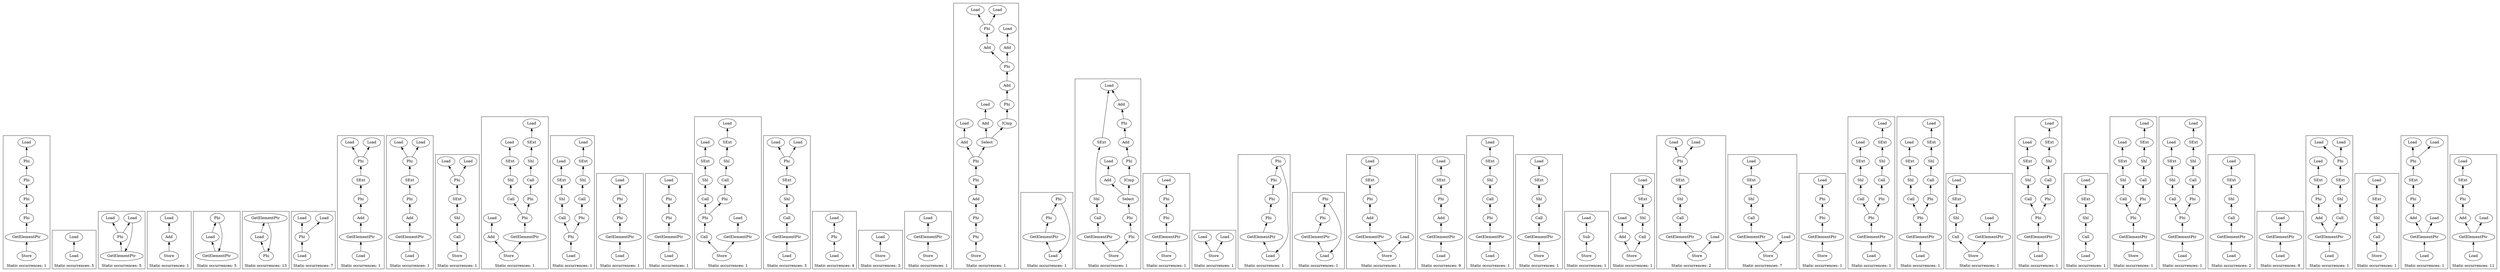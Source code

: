 strict digraph {
rankdir=BT
subgraph {
"0_714" [label="Phi"]
"0_714" -> {
"0_703"
"0_703"
"0_703"
"0_703"
"0_703"
}
"0_499" [label="Phi"]
"0_499" -> {
"0_485"
"0_485"
"0_485"
"0_485"
"0_485"
}
"0_584" [label="GetElementPtr"]
"0_584" -> {
"0_499"
"0_499"
"0_499"
"0_499"
"0_499"
}
"0_703" [label="Phi"]
"0_703" -> {
"0_607"
"0_607"
"0_607"
"0_607"
"0_607"
}
"0_607" [label="Load"]
"0_607" [label="Load"]
"0_607" [label="Load"]
"0_607" [label="Load"]
"0_607" [label="Load"]
"0_585" [label="Store"]
"0_585" -> {
"0_584"
"0_584"
"0_584"
"0_584"
"0_584"
}
"0_485" [label="Phi"]
"0_485" -> {
"0_714"
"0_714"
"0_714"
"0_714"
"0_714"
}
cluster=true
label=<Static occurrences: 1>
}
subgraph {
"1_206" [label="Load"]
"1_206" -> {
"1_178"
}
"1_178" [label="Load"]
cluster=true
label=<Static occurrences: 5>
}
subgraph {
"2_381" [label="GetElementPtr"]
"2_381" -> {
"2_348"
"2_348"
}
"2_382" [label="Load"]
"2_382" -> {
"2_381"
"2_381"
}
"2_348" [label="Phi"]
"2_348" -> {
"2_382"
"2_344"
}
"2_344" [label="Load"]
cluster=true
label=<Static occurrences: 5>
}
subgraph {
"3_43" [label="Add"]
"3_43" -> {
"3_35"
}
"3_35" [label="Load"]
"3_44" [label="Store"]
"3_44" -> {
"3_43"
}
cluster=true
label=<Static occurrences: 1>
}
subgraph {
"4_203" [label="GetElementPtr"]
"4_203" -> {
"4_178"
}
"4_178" [label="Load"]
"4_178" -> {
"4_177"
}
"4_177" [label="Phi"]
"4_177" -> {
"4_203"
}
cluster=true
label=<Static occurrences: 5>
}
subgraph {
"5_268" [label="Phi"]
"5_268" -> {
"5_302"
}
"5_301" [label="GetElementPtr"]
"5_301" -> {
"5_268"
}
"5_302" [label="Load"]
"5_302" -> {
"5_301"
}
cluster=true
label=<Static occurrences: 13>
}
subgraph {
"6_350" [label="Load"]
"6_350" -> {
"6_348"
"6_348"
}
"6_348" [label="Phi"]
"6_348" -> {
"6_382"
"6_344"
}
"6_382" [label="Load"]
"6_344" [label="Load"]
cluster=true
label=<Static occurrences: 7>
}
subgraph {
"7_554" [label="Load"]
"7_554" -> {
"7_553"
"7_553"
}
"7_507" [label="SExt"]
"7_507" -> {
"7_498"
"7_498"
}
"7_550" [label="Add"]
"7_550" -> {
"7_549"
"7_549"
}
"7_549" [label="Phi"]
"7_549" -> {
"7_507"
"7_507"
}
"7_498" [label="Phi"]
"7_498" -> {
"7_492"
"7_710"
}
"7_492" [label="Load"]
"7_710" [label="Load"]
"7_553" [label="GetElementPtr"]
"7_553" -> {
"7_550"
"7_550"
}
cluster=true
label=<Static occurrences: 1>
}
subgraph {
"8_507" [label="SExt"]
"8_507" -> {
"8_498"
"8_498"
}
"8_574" [label="GetElementPtr"]
"8_574" -> {
"8_570"
"8_570"
}
"8_565" [label="Phi"]
"8_565" -> {
"8_507"
"8_507"
}
"8_498" [label="Phi"]
"8_498" -> {
"8_492"
"8_710"
}
"8_492" [label="Load"]
"8_710" [label="Load"]
"8_570" [label="Add"]
"8_570" -> {
"8_565"
"8_565"
}
"8_575" [label="Load"]
"8_575" -> {
"8_574"
"8_574"
}
cluster=true
label=<Static occurrences: 1>
}
subgraph {
"9_604" [label="Store"]
"9_604" -> {
"9_587"
"9_587"
}
"9_587" [label="Call"]
"9_587" -> {
"9_508"
"9_508"
}
"9_508" [label="Shl"]
"9_508" -> {
"9_507"
"9_507"
}
"9_498" [label="Phi"]
"9_498" -> {
"9_492"
"9_710"
}
"9_492" [label="Load"]
"9_710" [label="Load"]
"9_507" [label="SExt"]
"9_507" -> {
"9_498"
"9_498"
}
cluster=true
label=<Static occurrences: 1>
}
subgraph {
"10_785" [label="Add"]
"10_785" -> {
"10_777"
}
"10_777" [label="Load"]
"10_776" [label="GetElementPtr"]
"10_776" -> {
"10_761"
"10_761"
}
"10_743" [label="SExt"]
"10_743" -> {
"10_742"
}
"10_742" [label="Load"]
"10_744" [label="Shl"]
"10_744" -> {
"10_743"
}
"10_786" [label="Store"]
"10_786" -> {
"10_785"
"10_776"
"10_776"
}
"10_893" [label="Call"]
"10_893" -> {
"10_892"
}
"10_891" [label="SExt"]
"10_891" -> {
"10_888"
}
"10_888" [label="Load"]
"10_761" [label="Phi"]
"10_761" -> {
"10_745"
"10_925"
}
"10_925" [label="Phi"]
"10_925" -> {
"10_893"
}
"10_892" [label="Shl"]
"10_892" -> {
"10_891"
}
"10_745" [label="Call"]
"10_745" -> {
"10_744"
}
cluster=true
label=<Static occurrences: 1>
}
subgraph {
"11_743" [label="SExt"]
"11_743" -> {
"11_742"
}
"11_742" [label="Load"]
"11_814" [label="Load"]
"11_814" -> {
"11_761"
"11_761"
}
"11_744" [label="Shl"]
"11_744" -> {
"11_743"
}
"11_893" [label="Call"]
"11_893" -> {
"11_892"
}
"11_891" [label="SExt"]
"11_891" -> {
"11_888"
}
"11_888" [label="Load"]
"11_761" [label="Phi"]
"11_761" -> {
"11_745"
"11_925"
}
"11_925" [label="Phi"]
"11_925" -> {
"11_893"
}
"11_892" [label="Shl"]
"11_892" -> {
"11_891"
}
"11_745" [label="Call"]
"11_745" -> {
"11_744"
}
cluster=true
label=<Static occurrences: 1>
}
subgraph {
"12_762" [label="Phi"]
"12_762" -> {
"12_926"
"12_926"
"12_926"
}
"12_839" [label="GetElementPtr"]
"12_839" -> {
"12_762"
"12_762"
"12_762"
}
"12_926" [label="Phi"]
"12_926" -> {
"12_880"
"12_880"
"12_880"
}
"12_880" [label="Load"]
"12_880" [label="Load"]
"12_880" [label="Load"]
"12_866" [label="Load"]
"12_866" -> {
"12_839"
"12_839"
"12_839"
}
cluster=true
label=<Static occurrences: 1>
}
subgraph {
"13_872" [label="Load"]
"13_872" -> {
"13_839"
"13_839"
"13_839"
}
"13_762" [label="Phi"]
"13_762" -> {
"13_926"
"13_926"
"13_926"
}
"13_839" [label="GetElementPtr"]
"13_839" -> {
"13_762"
"13_762"
"13_762"
}
"13_926" [label="Phi"]
"13_926" -> {
"13_880"
"13_880"
"13_880"
}
"13_880" [label="Load"]
"13_880" [label="Load"]
"13_880" [label="Load"]
cluster=true
label=<Static occurrences: 1>
}
subgraph {
"14_871" [label="Call"]
"14_871" -> {
"14_761"
"14_761"
}
"14_743" [label="SExt"]
"14_743" -> {
"14_742"
}
"14_742" [label="Load"]
"14_744" [label="Shl"]
"14_744" -> {
"14_743"
}
"14_873" [label="GetElementPtr"]
"14_873" -> {
"14_872"
}
"14_872" [label="Load"]
"14_893" [label="Call"]
"14_893" -> {
"14_892"
}
"14_891" [label="SExt"]
"14_891" -> {
"14_888"
}
"14_888" [label="Load"]
"14_761" [label="Phi"]
"14_761" -> {
"14_745"
"14_925"
}
"14_925" [label="Phi"]
"14_925" -> {
"14_893"
}
"14_892" [label="Shl"]
"14_892" -> {
"14_891"
}
"14_745" [label="Call"]
"14_745" -> {
"14_744"
}
"14_874" [label="Store"]
"14_874" -> {
"14_871"
"14_871"
"14_873"
}
cluster=true
label=<Static occurrences: 1>
}
subgraph {
"15_551" [label="GetElementPtr"]
"15_551" -> {
"15_509"
"15_509"
}
"15_552" [label="Load"]
"15_552" -> {
"15_551"
"15_551"
}
"15_509" [label="Call"]
"15_509" -> {
"15_508"
"15_508"
}
"15_508" [label="Shl"]
"15_508" -> {
"15_507"
"15_507"
}
"15_498" [label="Phi"]
"15_498" -> {
"15_492"
"15_710"
}
"15_492" [label="Load"]
"15_710" [label="Load"]
"15_507" [label="SExt"]
"15_507" -> {
"15_498"
"15_498"
}
cluster=true
label=<Static occurrences: 3>
}
subgraph {
"16_270" [label="Load"]
"16_270" -> {
"16_268"
}
"16_268" [label="Phi"]
"16_268" -> {
"16_302"
}
"16_302" [label="Load"]
cluster=true
label=<Static occurrences: 4>
}
subgraph {
"17_642" [label="Store"]
"17_642" -> {
"17_641"
}
"17_641" [label="Load"]
cluster=true
label=<Static occurrences: 3>
}
subgraph {
"18_879" [label="Store"]
"18_879" -> {
"18_878"
}
"18_878" [label="GetElementPtr"]
"18_878" -> {
"18_872"
}
"18_872" [label="Load"]
cluster=true
label=<Static occurrences: 1>
}
subgraph {
"19_537" [label="Store"]
"19_537" -> {
"19_500"
"19_500"
"19_500"
"19_500"
"19_500"
}
"19_698" [label="Add"]
"19_698" -> {
"19_498"
"19_498"
}
"19_695" [label="Add"]
"19_695" -> {
"19_694"
}
"19_694" [label="Load"]
"19_651" [label="Add"]
"19_651" -> {
"19_650"
}
"19_650" [label="Load"]
"19_701" [label="Phi"]
"19_701" -> {
"19_698"
"19_698"
"19_651"
}
"19_702" [label="Phi"]
"19_702" -> {
"19_654"
"19_696"
"19_696"
"19_696"
"19_696"
}
"19_512" [label="ICmp"]
"19_512" -> {
"19_501"
"19_501"
"19_501"
}
"19_501" [label="Phi"]
"19_501" -> {
"19_708"
"19_708"
"19_708"
}
"19_486" [label="Phi"]
"19_486" -> {
"19_715"
"19_715"
"19_715"
"19_715"
"19_715"
}
"19_713" [label="Phi"]
"19_713" -> {
"19_702"
"19_702"
"19_702"
"19_702"
"19_702"
}
"19_498" [label="Phi"]
"19_498" -> {
"19_492"
"19_710"
}
"19_492" [label="Load"]
"19_710" [label="Load"]
"19_500" [label="Phi"]
"19_500" -> {
"19_486"
"19_486"
"19_486"
"19_486"
"19_486"
}
"19_715" [label="Add"]
"19_715" -> {
"19_713"
"19_713"
"19_713"
"19_713"
"19_713"
}
"19_708" [label="Add"]
"19_708" -> {
"19_701"
"19_701"
"19_701"
}
"19_654" [label="Add"]
"19_654" -> {
"19_653"
}
"19_653" [label="Load"]
"19_696" [label="Select"]
"19_696" -> {
"19_695"
"19_512"
"19_512"
"19_512"
}
cluster=true
label=<Static occurrences: 1>
}
subgraph {
"20_880" [label="Load"]
"20_880" -> {
"20_839"
"20_839"
"20_839"
}
"20_762" [label="Phi"]
"20_762" -> {
"20_926"
"20_926"
"20_926"
}
"20_839" [label="GetElementPtr"]
"20_839" -> {
"20_762"
"20_762"
"20_762"
}
"20_926" [label="Phi"]
"20_926" -> {
"20_880"
"20_880"
"20_880"
}
cluster=true
label=<Static occurrences: 1>
}
subgraph {
"21_950" [label="SExt"]
"21_950" -> {
"21_948"
}
"21_948" [label="Load"]
"21_1062" [label="Select"]
"21_1062" -> {
"21_953"
"21_982"
}
"21_1066" [label="Phi"]
"21_1066" -> {
"21_954"
}
"21_1005" [label="Store"]
"21_1005" -> {
"21_1004"
"21_972"
"21_972"
}
"21_972" [label="Phi"]
"21_972" -> {
"21_1067"
"21_1067"
}
"21_973" [label="Phi"]
"21_973" -> {
"21_1073"
}
"21_1067" [label="Phi"]
"21_1067" -> {
"21_1062"
"21_1062"
}
"21_1073" [label="Add"]
"21_1073" -> {
"21_1066"
}
"21_954" [label="Add"]
"21_954" -> {
"21_948"
}
"21_948" [label="Load"]
"21_953" [label="Add"]
"21_953" -> {
"21_943"
}
"21_943" [label="Load"]
"21_979" [label="Call"]
"21_979" -> {
"21_951"
}
"21_982" [label="ICmp"]
"21_982" -> {
"21_973"
}
"21_1004" [label="GetElementPtr"]
"21_1004" -> {
"21_979"
}
"21_951" [label="Shl"]
"21_951" -> {
"21_950"
}
cluster=true
label=<Static occurrences: 1>
}
subgraph {
"22_1046" [label="Store"]
"22_1046" -> {
"22_1045"
}
"22_971" [label="Phi"]
"22_971" -> {
"22_1068"
}
"22_1068" [label="Phi"]
"22_1068" -> {
"22_1059"
}
"22_1059" [label="Load"]
"22_1045" [label="GetElementPtr"]
"22_1045" -> {
"22_971"
}
cluster=true
label=<Static occurrences: 1>
}
subgraph {
"23_877" [label="Store"]
"23_877" -> {
"23_875"
"23_872"
}
"23_875" [label="Load"]
"23_872" [label="Load"]
cluster=true
label=<Static occurrences: 1>
}
subgraph {
"24_607" [label="Load"]
"24_607" -> {
"24_584"
"24_584"
"24_584"
"24_584"
"24_584"
}
"24_714" [label="Phi"]
"24_714" -> {
"24_703"
"24_703"
"24_703"
"24_703"
"24_703"
}
"24_499" [label="Phi"]
"24_499" -> {
"24_485"
"24_485"
"24_485"
"24_485"
"24_485"
}
"24_584" [label="GetElementPtr"]
"24_584" -> {
"24_499"
"24_499"
"24_499"
"24_499"
"24_499"
}
"24_703" [label="Phi"]
"24_703" -> {
"24_607"
"24_607"
"24_607"
"24_607"
"24_607"
}
"24_485" [label="Phi"]
"24_485" -> {
"24_714"
"24_714"
"24_714"
"24_714"
"24_714"
}
cluster=true
label=<Static occurrences: 1>
}
subgraph {
"25_1059" [label="Load"]
"25_1059" -> {
"25_1045"
}
"25_971" [label="Phi"]
"25_971" -> {
"25_1068"
}
"25_1068" [label="Phi"]
"25_1068" -> {
"25_1059"
}
"25_1045" [label="GetElementPtr"]
"25_1045" -> {
"25_971"
}
cluster=true
label=<Static occurrences: 1>
}
subgraph {
"26_75" [label="Store"]
"26_75" -> {
"26_69"
"26_72"
}
"26_72" [label="Load"]
"26_69" [label="GetElementPtr"]
"26_69" -> {
"26_68"
}
"26_68" [label="Add"]
"26_68" -> {
"26_67"
}
"26_67" [label="Phi"]
"26_67" -> {
"26_65"
}
"26_65" [label="SExt"]
"26_65" -> {
"26_60"
}
"26_60" [label="Load"]
cluster=true
label=<Static occurrences: 1>
}
subgraph {
"27_70" [label="Load"]
"27_70" -> {
"27_69"
}
"27_69" [label="GetElementPtr"]
"27_69" -> {
"27_68"
}
"27_68" [label="Add"]
"27_68" -> {
"27_67"
}
"27_67" [label="Phi"]
"27_67" -> {
"27_65"
}
"27_65" [label="SExt"]
"27_65" -> {
"27_60"
}
"27_60" [label="Load"]
cluster=true
label=<Static occurrences: 9>
}
subgraph {
"28_1467" [label="Load"]
"28_1467" -> {
"28_1466"
}
"28_1466" [label="GetElementPtr"]
"28_1466" -> {
"28_1461"
}
"28_1461" [label="Phi"]
"28_1461" -> {
"28_1443"
}
"28_1443" [label="Call"]
"28_1443" -> {
"28_1442"
}
"28_1442" [label="Shl"]
"28_1442" -> {
"28_1361"
}
"28_1361" [label="SExt"]
"28_1361" -> {
"28_1360"
}
"28_1360" [label="Load"]
cluster=true
label=<Static occurrences: 1>
}
subgraph {
"29_437" [label="Shl"]
"29_437" -> {
"29_436"
}
"29_465" [label="GetElementPtr"]
"29_465" -> {
"29_438"
}
"29_466" [label="Store"]
"29_466" -> {
"29_465"
}
"29_436" [label="SExt"]
"29_436" -> {
"29_435"
}
"29_435" [label="Load"]
"29_438" [label="Call"]
"29_438" -> {
"29_437"
}
cluster=true
label=<Static occurrences: 1>
}
subgraph {
"30_728" [label="Store"]
"30_728" -> {
"30_727"
}
"30_727" [label="Sub"]
"30_727" -> {
"30_726"
}
"30_726" [label="Load"]
cluster=true
label=<Static occurrences: 1>
}
subgraph {
"31_758" [label="Add"]
"31_758" -> {
"31_757"
}
"31_757" [label="Load"]
"31_743" [label="SExt"]
"31_743" -> {
"31_742"
}
"31_742" [label="Load"]
"31_744" [label="Shl"]
"31_744" -> {
"31_743"
}
"31_745" [label="Call"]
"31_745" -> {
"31_744"
}
"31_759" [label="Store"]
"31_759" -> {
"31_758"
"31_745"
}
cluster=true
label=<Static occurrences: 1>
}
subgraph {
"32_498" [label="Phi"]
"32_498" -> {
"32_492"
"32_710"
}
"32_492" [label="Load"]
"32_710" [label="Load"]
"32_509" [label="Call"]
"32_509" -> {
"32_508"
"32_508"
}
"32_529" [label="Store"]
"32_529" -> {
"32_528"
"32_528"
"32_514"
}
"32_514" [label="Load"]
"32_528" [label="GetElementPtr"]
"32_528" -> {
"32_509"
"32_509"
}
"32_508" [label="Shl"]
"32_508" -> {
"32_507"
"32_507"
}
"32_507" [label="SExt"]
"32_507" -> {
"32_498"
"32_498"
}
cluster=true
label=<Static occurrences: 2>
}
subgraph {
"33_438" [label="Call"]
"33_438" -> {
"33_437"
}
"33_437" [label="Shl"]
"33_437" -> {
"33_436"
}
"33_458" [label="Store"]
"33_458" -> {
"33_457"
"33_443"
}
"33_443" [label="Load"]
"33_436" [label="SExt"]
"33_436" -> {
"33_435"
}
"33_435" [label="Load"]
"33_457" [label="GetElementPtr"]
"33_457" -> {
"33_438"
}
cluster=true
label=<Static occurrences: 7>
}
subgraph {
"34_762" [label="Phi"]
"34_762" -> {
"34_926"
"34_926"
"34_926"
}
"34_839" [label="GetElementPtr"]
"34_839" -> {
"34_762"
"34_762"
"34_762"
}
"34_926" [label="Phi"]
"34_926" -> {
"34_880"
"34_880"
"34_880"
}
"34_880" [label="Load"]
"34_880" [label="Load"]
"34_880" [label="Load"]
"34_840" [label="Store"]
"34_840" -> {
"34_839"
"34_839"
"34_839"
}
cluster=true
label=<Static occurrences: 1>
}
subgraph {
"35_776" [label="GetElementPtr"]
"35_776" -> {
"35_761"
"35_761"
}
"35_777" [label="Load"]
"35_777" -> {
"35_776"
"35_776"
}
"35_744" [label="Shl"]
"35_744" -> {
"35_743"
}
"35_743" [label="SExt"]
"35_743" -> {
"35_742"
}
"35_742" [label="Load"]
"35_893" [label="Call"]
"35_893" -> {
"35_892"
}
"35_891" [label="SExt"]
"35_891" -> {
"35_888"
}
"35_888" [label="Load"]
"35_761" [label="Phi"]
"35_761" -> {
"35_745"
"35_925"
}
"35_925" [label="Phi"]
"35_925" -> {
"35_893"
}
"35_892" [label="Shl"]
"35_892" -> {
"35_891"
}
"35_745" [label="Call"]
"35_745" -> {
"35_744"
}
cluster=true
label=<Static occurrences: 1>
}
subgraph {
"36_743" [label="SExt"]
"36_743" -> {
"36_742"
}
"36_742" [label="Load"]
"36_744" [label="Shl"]
"36_744" -> {
"36_743"
}
"36_893" [label="Call"]
"36_893" -> {
"36_892"
}
"36_831" [label="Load"]
"36_831" -> {
"36_830"
"36_830"
}
"36_891" [label="SExt"]
"36_891" -> {
"36_888"
}
"36_888" [label="Load"]
"36_761" [label="Phi"]
"36_761" -> {
"36_745"
"36_925"
}
"36_925" [label="Phi"]
"36_925" -> {
"36_893"
}
"36_830" [label="GetElementPtr"]
"36_830" -> {
"36_761"
"36_761"
}
"36_745" [label="Call"]
"36_745" -> {
"36_744"
}
"36_892" [label="Shl"]
"36_892" -> {
"36_891"
}
cluster=true
label=<Static occurrences: 1>
}
subgraph {
"37_847" [label="SExt"]
"37_847" -> {
"37_804"
}
"37_804" [label="Load"]
"37_849" [label="Call"]
"37_849" -> {
"37_848"
}
"37_848" [label="Shl"]
"37_848" -> {
"37_847"
}
"37_868" [label="Store"]
"37_868" -> {
"37_849"
"37_867"
}
"37_867" [label="GetElementPtr"]
"37_867" -> {
"37_866"
}
"37_866" [label="Load"]
cluster=true
label=<Static occurrences: 1>
}
subgraph {
"38_1380" [label="GetElementPtr"]
"38_1380" -> {
"38_1355"
"38_1355"
}
"38_1355" [label="Phi"]
"38_1355" -> {
"38_1318"
"38_1461"
}
"38_1443" [label="Call"]
"38_1443" -> {
"38_1442"
}
"38_1381" [label="Load"]
"38_1381" -> {
"38_1380"
"38_1380"
}
"38_1316" [label="SExt"]
"38_1316" -> {
"38_1313"
}
"38_1313" [label="Load"]
"38_1317" [label="Shl"]
"38_1317" -> {
"38_1316"
}
"38_1442" [label="Shl"]
"38_1442" -> {
"38_1361"
}
"38_1461" [label="Phi"]
"38_1461" -> {
"38_1443"
}
"38_1318" [label="Call"]
"38_1318" -> {
"38_1317"
}
"38_1361" [label="SExt"]
"38_1361" -> {
"38_1360"
}
"38_1360" [label="Load"]
cluster=true
label=<Static occurrences: 1>
}
subgraph {
"39_743" [label="SExt"]
"39_743" -> {
"39_742"
}
"39_742" [label="Load"]
"39_757" [label="Load"]
"39_757" -> {
"39_745"
}
"39_745" [label="Call"]
"39_745" -> {
"39_744"
}
"39_744" [label="Shl"]
"39_744" -> {
"39_743"
}
cluster=true
label=<Static occurrences: 1>
}
subgraph {
"40_781" [label="Store"]
"40_781" -> {
"40_776"
"40_776"
}
"40_776" [label="GetElementPtr"]
"40_776" -> {
"40_761"
"40_761"
}
"40_744" [label="Shl"]
"40_744" -> {
"40_743"
}
"40_743" [label="SExt"]
"40_743" -> {
"40_742"
}
"40_742" [label="Load"]
"40_893" [label="Call"]
"40_893" -> {
"40_892"
}
"40_891" [label="SExt"]
"40_891" -> {
"40_888"
}
"40_888" [label="Load"]
"40_761" [label="Phi"]
"40_761" -> {
"40_745"
"40_925"
}
"40_925" [label="Phi"]
"40_925" -> {
"40_893"
}
"40_892" [label="Shl"]
"40_892" -> {
"40_891"
}
"40_745" [label="Call"]
"40_745" -> {
"40_744"
}
cluster=true
label=<Static occurrences: 1>
}
subgraph {
"41_1355" [label="Phi"]
"41_1355" -> {
"41_1318"
"41_1461"
}
"41_1468" [label="GetElementPtr"]
"41_1468" -> {
"41_1355"
"41_1355"
}
"41_1443" [label="Call"]
"41_1443" -> {
"41_1442"
}
"41_1316" [label="SExt"]
"41_1316" -> {
"41_1313"
}
"41_1313" [label="Load"]
"41_1317" [label="Shl"]
"41_1317" -> {
"41_1316"
}
"41_1469" [label="Load"]
"41_1469" -> {
"41_1468"
"41_1468"
}
"41_1442" [label="Shl"]
"41_1442" -> {
"41_1361"
}
"41_1461" [label="Phi"]
"41_1461" -> {
"41_1443"
}
"41_1318" [label="Call"]
"41_1318" -> {
"41_1317"
}
"41_1361" [label="SExt"]
"41_1361" -> {
"41_1360"
}
"41_1360" [label="Load"]
cluster=true
label=<Static occurrences: 1>
}
subgraph {
"42_979" [label="Call"]
"42_979" -> {
"42_951"
}
"42_1014" [label="Load"]
"42_1014" -> {
"42_1013"
}
"42_951" [label="Shl"]
"42_951" -> {
"42_950"
}
"42_950" [label="SExt"]
"42_950" -> {
"42_948"
}
"42_948" [label="Load"]
"42_1013" [label="GetElementPtr"]
"42_1013" -> {
"42_979"
}
cluster=true
label=<Static occurrences: 2>
}
subgraph {
"43_181" [label="Load"]
"43_181" -> {
"43_180"
}
"43_180" [label="GetElementPtr"]
"43_180" -> {
"43_178"
}
"43_178" [label="Load"]
cluster=true
label=<Static occurrences: 8>
}
subgraph {
"44_678" [label="Add"]
"44_678" -> {
"44_673"
}
"44_498" [label="Phi"]
"44_498" -> {
"44_492"
"44_710"
}
"44_492" [label="Load"]
"44_710" [label="Load"]
"44_660" [label="SExt"]
"44_660" -> {
"44_650"
}
"44_650" [label="Load"]
"44_507" [label="SExt"]
"44_507" -> {
"44_498"
"44_498"
}
"44_683" [label="Load"]
"44_683" -> {
"44_682"
"44_682"
"44_682"
}
"44_682" [label="GetElementPtr"]
"44_682" -> {
"44_678"
"44_509"
"44_509"
}
"44_509" [label="Call"]
"44_509" -> {
"44_508"
"44_508"
}
"44_673" [label="Phi"]
"44_673" -> {
"44_660"
}
"44_508" [label="Shl"]
"44_508" -> {
"44_507"
"44_507"
}
cluster=true
label=<Static occurrences: 1>
}
subgraph {
"45_1056" [label="Store"]
"45_1056" -> {
"45_1048"
}
"45_951" [label="Shl"]
"45_951" -> {
"45_950"
}
"45_950" [label="SExt"]
"45_950" -> {
"45_948"
}
"45_948" [label="Load"]
"45_1048" [label="Call"]
"45_1048" -> {
"45_951"
}
cluster=true
label=<Static occurrences: 1>
}
subgraph {
"46_629" [label="Load"]
"46_629" -> {
"46_628"
"46_628"
"46_628"
}
"46_626" [label="Add"]
"46_626" -> {
"46_621"
"46_621"
}
"46_621" [label="Phi"]
"46_621" -> {
"46_507"
"46_507"
}
"46_628" [label="GetElementPtr"]
"46_628" -> {
"46_626"
"46_626"
"46_616"
}
"46_616" [label="Load"]
"46_498" [label="Phi"]
"46_498" -> {
"46_492"
"46_710"
}
"46_492" [label="Load"]
"46_710" [label="Load"]
"46_507" [label="SExt"]
"46_507" -> {
"46_498"
"46_498"
}
cluster=true
label=<Static occurrences: 1>
}
subgraph {
"47_191" [label="Add"]
"47_191" -> {
"47_186"
}
"47_175" [label="SExt"]
"47_175" -> {
"47_174"
}
"47_174" [label="Load"]
"47_193" [label="GetElementPtr"]
"47_193" -> {
"47_191"
"47_181"
}
"47_181" [label="Load"]
"47_194" [label="Load"]
"47_194" -> {
"47_193"
"47_193"
}
"47_186" [label="Phi"]
"47_186" -> {
"47_175"
}
cluster=true
label=<Static occurrences: 11>
}
}
